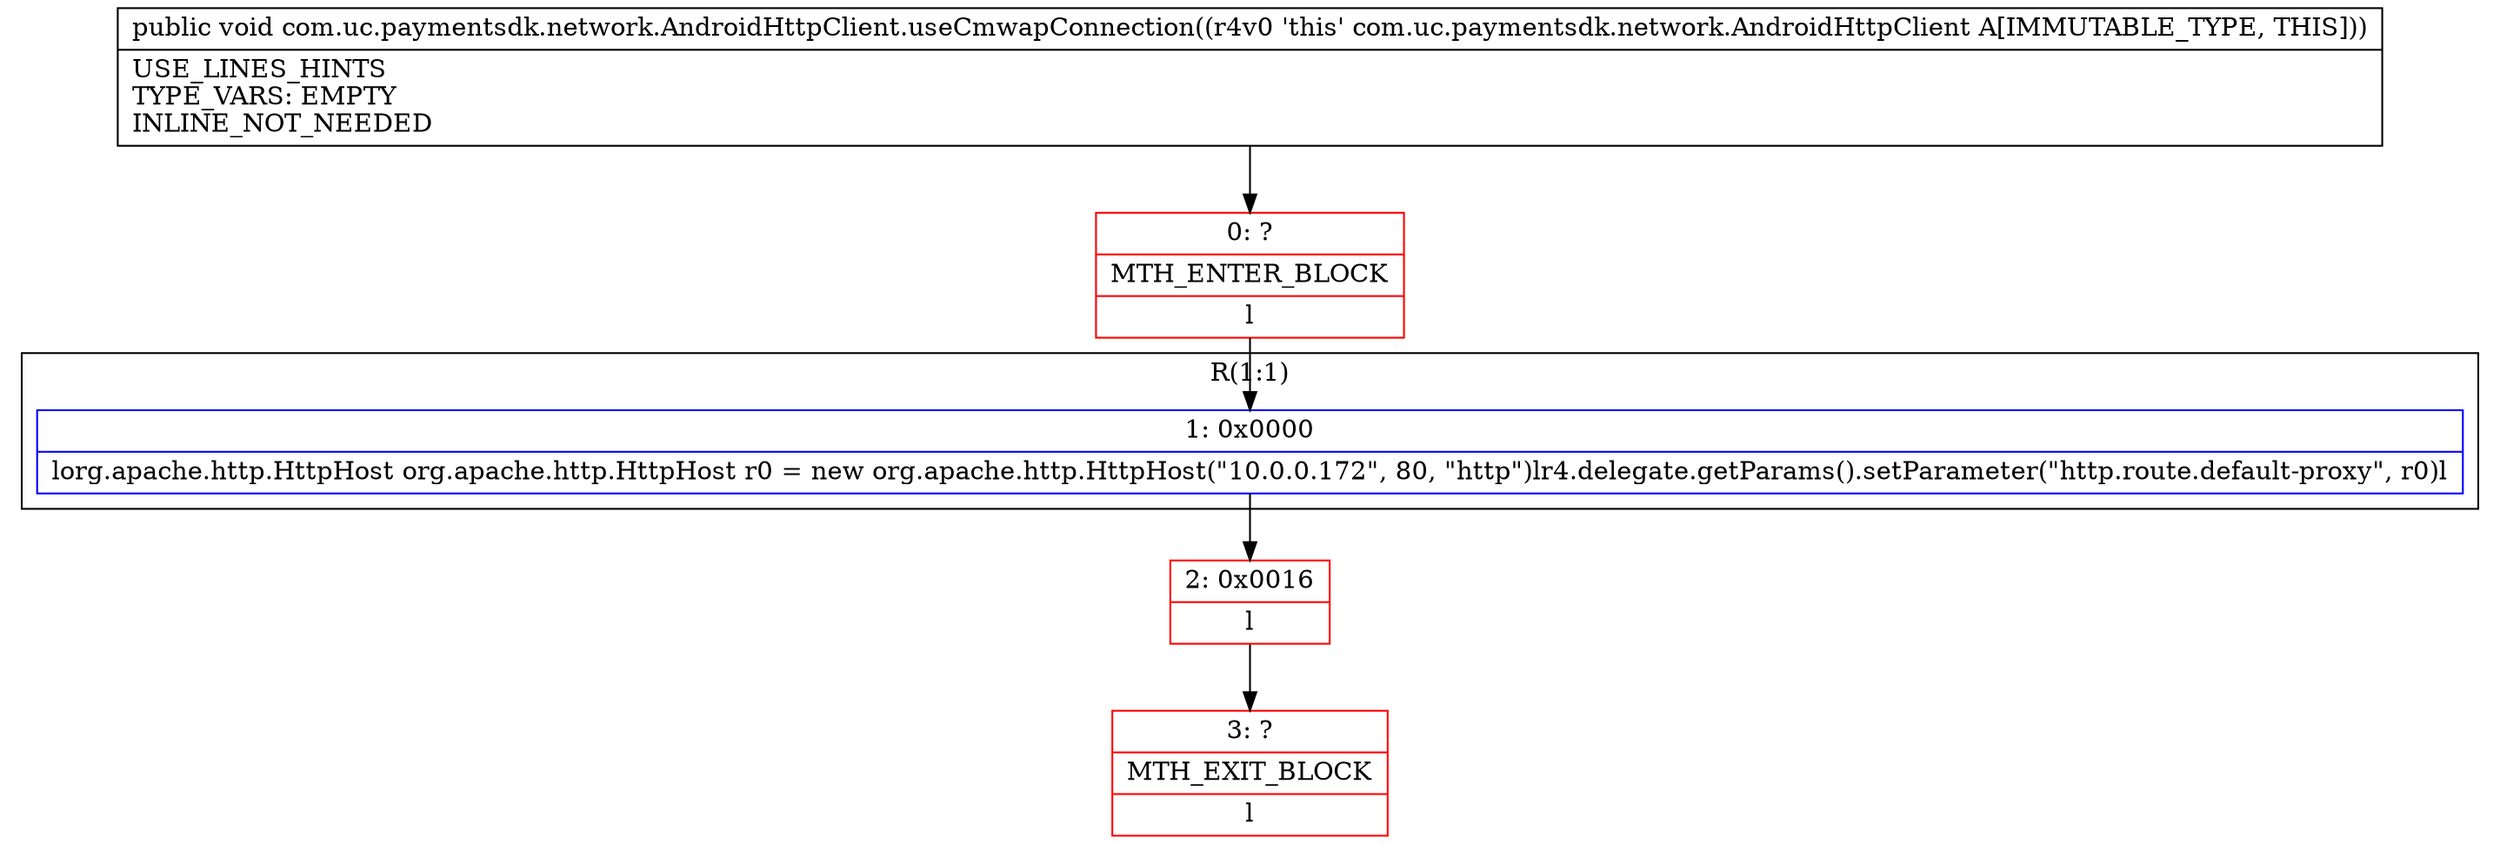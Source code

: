 digraph "CFG forcom.uc.paymentsdk.network.AndroidHttpClient.useCmwapConnection()V" {
subgraph cluster_Region_352697469 {
label = "R(1:1)";
node [shape=record,color=blue];
Node_1 [shape=record,label="{1\:\ 0x0000|lorg.apache.http.HttpHost org.apache.http.HttpHost r0 = new org.apache.http.HttpHost(\"10.0.0.172\", 80, \"http\")lr4.delegate.getParams().setParameter(\"http.route.default\-proxy\", r0)l}"];
}
Node_0 [shape=record,color=red,label="{0\:\ ?|MTH_ENTER_BLOCK\l|l}"];
Node_2 [shape=record,color=red,label="{2\:\ 0x0016|l}"];
Node_3 [shape=record,color=red,label="{3\:\ ?|MTH_EXIT_BLOCK\l|l}"];
MethodNode[shape=record,label="{public void com.uc.paymentsdk.network.AndroidHttpClient.useCmwapConnection((r4v0 'this' com.uc.paymentsdk.network.AndroidHttpClient A[IMMUTABLE_TYPE, THIS]))  | USE_LINES_HINTS\lTYPE_VARS: EMPTY\lINLINE_NOT_NEEDED\l}"];
MethodNode -> Node_0;
Node_1 -> Node_2;
Node_0 -> Node_1;
Node_2 -> Node_3;
}


